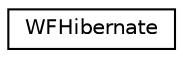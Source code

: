 digraph "Graphical Class Hierarchy"
{
  edge [fontname="Helvetica",fontsize="10",labelfontname="Helvetica",labelfontsize="10"];
  node [fontname="Helvetica",fontsize="10",shape=record];
  rankdir="LR";
  Node1 [label="WFHibernate",height=0.2,width=0.4,color="black", fillcolor="white", style="filled",URL="$struct_w_f_hibernate.html"];
}
